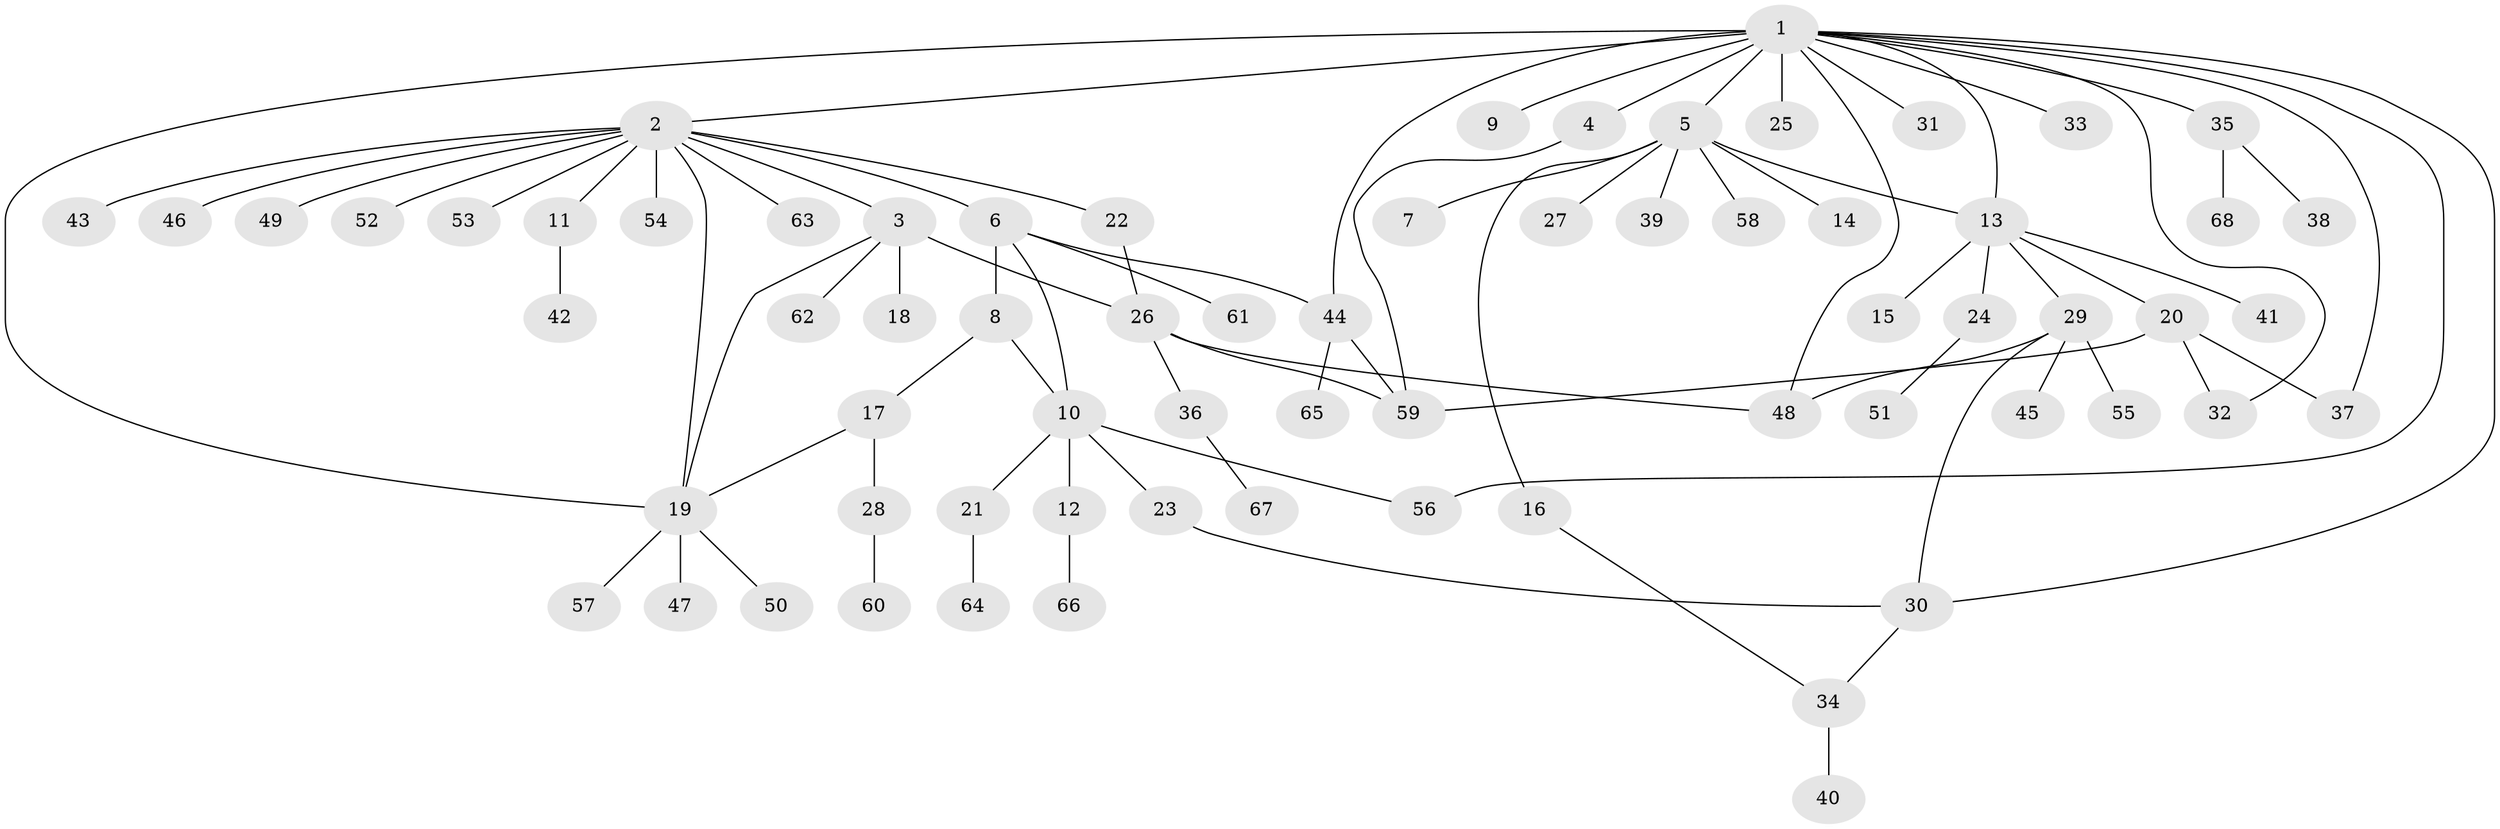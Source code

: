 // original degree distribution, {20: 0.007407407407407408, 14: 0.007407407407407408, 8: 0.014814814814814815, 3: 0.08148148148148149, 9: 0.007407407407407408, 15: 0.007407407407407408, 2: 0.21481481481481482, 1: 0.5851851851851851, 7: 0.007407407407407408, 12: 0.007407407407407408, 4: 0.02962962962962963, 10: 0.007407407407407408, 6: 0.014814814814814815, 5: 0.007407407407407408}
// Generated by graph-tools (version 1.1) at 2025/35/03/09/25 02:35:23]
// undirected, 68 vertices, 85 edges
graph export_dot {
graph [start="1"]
  node [color=gray90,style=filled];
  1;
  2;
  3;
  4;
  5;
  6;
  7;
  8;
  9;
  10;
  11;
  12;
  13;
  14;
  15;
  16;
  17;
  18;
  19;
  20;
  21;
  22;
  23;
  24;
  25;
  26;
  27;
  28;
  29;
  30;
  31;
  32;
  33;
  34;
  35;
  36;
  37;
  38;
  39;
  40;
  41;
  42;
  43;
  44;
  45;
  46;
  47;
  48;
  49;
  50;
  51;
  52;
  53;
  54;
  55;
  56;
  57;
  58;
  59;
  60;
  61;
  62;
  63;
  64;
  65;
  66;
  67;
  68;
  1 -- 2 [weight=1.0];
  1 -- 4 [weight=1.0];
  1 -- 5 [weight=1.0];
  1 -- 9 [weight=4.0];
  1 -- 13 [weight=1.0];
  1 -- 19 [weight=1.0];
  1 -- 25 [weight=1.0];
  1 -- 30 [weight=1.0];
  1 -- 31 [weight=1.0];
  1 -- 32 [weight=1.0];
  1 -- 33 [weight=1.0];
  1 -- 35 [weight=1.0];
  1 -- 37 [weight=1.0];
  1 -- 44 [weight=1.0];
  1 -- 48 [weight=1.0];
  1 -- 56 [weight=1.0];
  2 -- 3 [weight=1.0];
  2 -- 6 [weight=1.0];
  2 -- 11 [weight=1.0];
  2 -- 19 [weight=1.0];
  2 -- 22 [weight=1.0];
  2 -- 43 [weight=1.0];
  2 -- 46 [weight=1.0];
  2 -- 49 [weight=1.0];
  2 -- 52 [weight=1.0];
  2 -- 53 [weight=1.0];
  2 -- 54 [weight=1.0];
  2 -- 63 [weight=1.0];
  3 -- 18 [weight=1.0];
  3 -- 19 [weight=1.0];
  3 -- 26 [weight=3.0];
  3 -- 62 [weight=1.0];
  4 -- 59 [weight=1.0];
  5 -- 7 [weight=1.0];
  5 -- 13 [weight=1.0];
  5 -- 14 [weight=1.0];
  5 -- 16 [weight=1.0];
  5 -- 27 [weight=1.0];
  5 -- 39 [weight=1.0];
  5 -- 58 [weight=1.0];
  6 -- 8 [weight=10.0];
  6 -- 10 [weight=1.0];
  6 -- 44 [weight=1.0];
  6 -- 61 [weight=1.0];
  8 -- 10 [weight=1.0];
  8 -- 17 [weight=1.0];
  10 -- 12 [weight=1.0];
  10 -- 21 [weight=1.0];
  10 -- 23 [weight=1.0];
  10 -- 56 [weight=1.0];
  11 -- 42 [weight=1.0];
  12 -- 66 [weight=1.0];
  13 -- 15 [weight=1.0];
  13 -- 20 [weight=1.0];
  13 -- 24 [weight=5.0];
  13 -- 29 [weight=1.0];
  13 -- 41 [weight=1.0];
  16 -- 34 [weight=1.0];
  17 -- 19 [weight=1.0];
  17 -- 28 [weight=1.0];
  19 -- 47 [weight=3.0];
  19 -- 50 [weight=1.0];
  19 -- 57 [weight=1.0];
  20 -- 32 [weight=3.0];
  20 -- 37 [weight=1.0];
  20 -- 59 [weight=1.0];
  21 -- 64 [weight=1.0];
  22 -- 26 [weight=1.0];
  23 -- 30 [weight=1.0];
  24 -- 51 [weight=1.0];
  26 -- 36 [weight=1.0];
  26 -- 48 [weight=1.0];
  26 -- 59 [weight=1.0];
  28 -- 60 [weight=1.0];
  29 -- 30 [weight=1.0];
  29 -- 45 [weight=1.0];
  29 -- 48 [weight=1.0];
  29 -- 55 [weight=1.0];
  30 -- 34 [weight=1.0];
  34 -- 40 [weight=1.0];
  35 -- 38 [weight=1.0];
  35 -- 68 [weight=1.0];
  36 -- 67 [weight=1.0];
  44 -- 59 [weight=1.0];
  44 -- 65 [weight=2.0];
}
